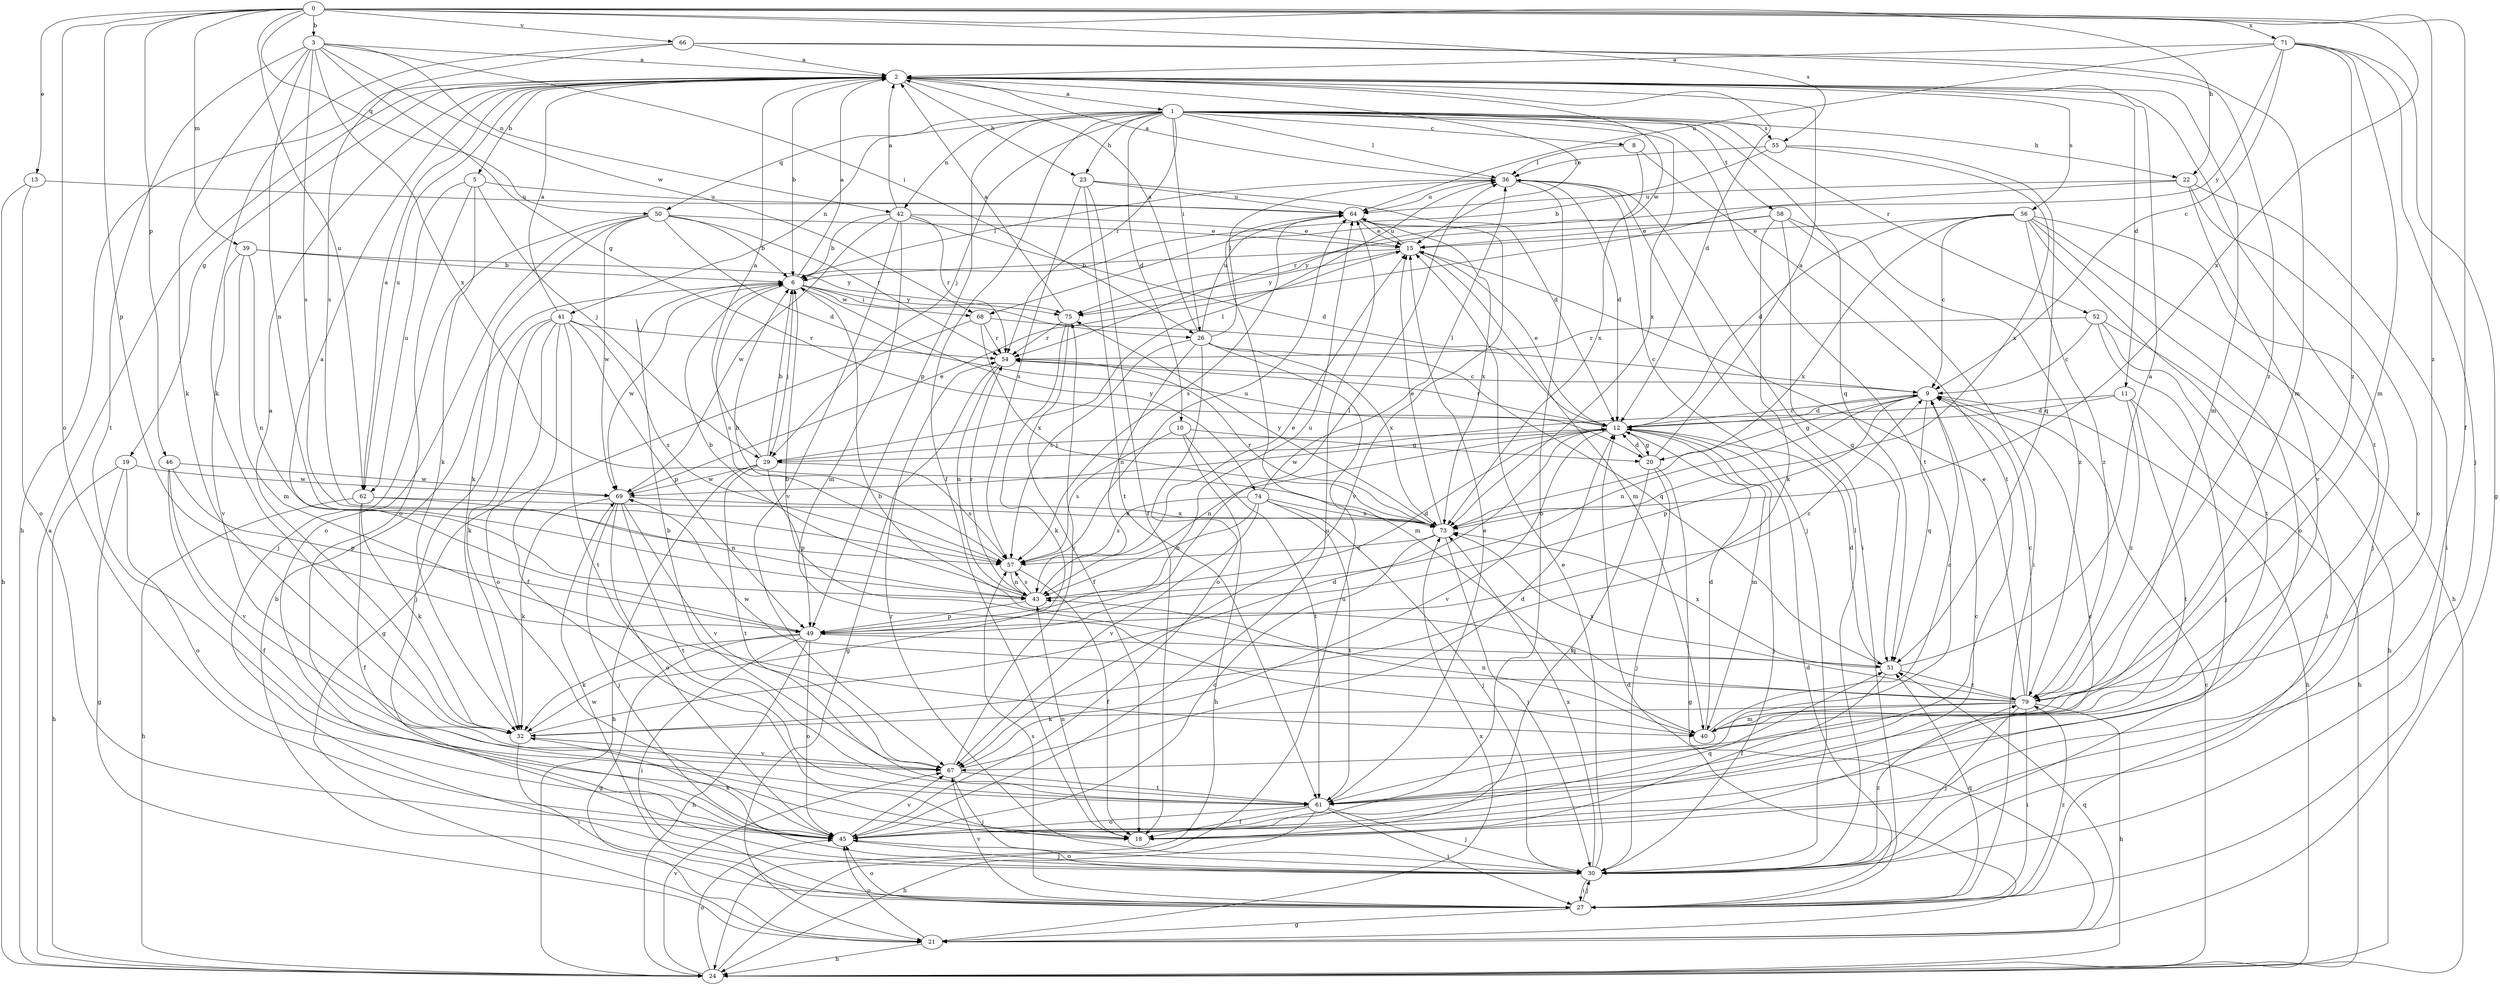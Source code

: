 strict digraph  {
0;
1;
2;
3;
5;
6;
8;
9;
10;
11;
12;
13;
15;
18;
19;
20;
21;
22;
23;
24;
26;
27;
29;
30;
32;
36;
39;
40;
41;
42;
43;
45;
46;
49;
50;
51;
52;
54;
55;
56;
57;
58;
61;
62;
64;
66;
67;
68;
69;
71;
73;
74;
75;
79;
0 -> 3  [label=b];
0 -> 13  [label=e];
0 -> 18  [label=f];
0 -> 22  [label=h];
0 -> 39  [label=m];
0 -> 45  [label=o];
0 -> 46  [label=p];
0 -> 49  [label=p];
0 -> 50  [label=q];
0 -> 55  [label=s];
0 -> 62  [label=u];
0 -> 66  [label=v];
0 -> 71  [label=x];
0 -> 73  [label=x];
0 -> 79  [label=z];
1 -> 8  [label=c];
1 -> 10  [label=d];
1 -> 18  [label=f];
1 -> 22  [label=h];
1 -> 23  [label=h];
1 -> 26  [label=i];
1 -> 29  [label=j];
1 -> 36  [label=l];
1 -> 41  [label=n];
1 -> 42  [label=n];
1 -> 49  [label=p];
1 -> 50  [label=q];
1 -> 51  [label=q];
1 -> 52  [label=r];
1 -> 54  [label=r];
1 -> 55  [label=s];
1 -> 58  [label=t];
1 -> 61  [label=t];
1 -> 73  [label=x];
2 -> 1  [label=a];
2 -> 5  [label=b];
2 -> 6  [label=b];
2 -> 11  [label=d];
2 -> 12  [label=d];
2 -> 15  [label=e];
2 -> 19  [label=g];
2 -> 23  [label=h];
2 -> 24  [label=h];
2 -> 40  [label=m];
2 -> 56  [label=s];
2 -> 61  [label=t];
2 -> 62  [label=u];
2 -> 68  [label=w];
3 -> 2  [label=a];
3 -> 20  [label=g];
3 -> 26  [label=i];
3 -> 32  [label=k];
3 -> 42  [label=n];
3 -> 43  [label=n];
3 -> 57  [label=s];
3 -> 61  [label=t];
3 -> 68  [label=w];
3 -> 73  [label=x];
5 -> 29  [label=j];
5 -> 32  [label=k];
5 -> 45  [label=o];
5 -> 62  [label=u];
5 -> 64  [label=u];
6 -> 2  [label=a];
6 -> 26  [label=i];
6 -> 29  [label=j];
6 -> 36  [label=l];
6 -> 57  [label=s];
6 -> 68  [label=w];
6 -> 69  [label=w];
6 -> 74  [label=y];
6 -> 75  [label=y];
8 -> 36  [label=l];
8 -> 61  [label=t];
8 -> 73  [label=x];
9 -> 12  [label=d];
9 -> 20  [label=g];
9 -> 24  [label=h];
9 -> 43  [label=n];
9 -> 49  [label=p];
9 -> 51  [label=q];
10 -> 20  [label=g];
10 -> 24  [label=h];
10 -> 57  [label=s];
10 -> 61  [label=t];
11 -> 12  [label=d];
11 -> 24  [label=h];
11 -> 29  [label=j];
11 -> 61  [label=t];
11 -> 79  [label=z];
12 -> 9  [label=c];
12 -> 15  [label=e];
12 -> 20  [label=g];
12 -> 29  [label=j];
12 -> 30  [label=j];
12 -> 40  [label=m];
12 -> 43  [label=n];
12 -> 54  [label=r];
12 -> 67  [label=v];
12 -> 69  [label=w];
13 -> 24  [label=h];
13 -> 45  [label=o];
13 -> 64  [label=u];
15 -> 6  [label=b];
15 -> 40  [label=m];
15 -> 64  [label=u];
15 -> 75  [label=y];
18 -> 9  [label=c];
18 -> 43  [label=n];
19 -> 21  [label=g];
19 -> 24  [label=h];
19 -> 45  [label=o];
19 -> 69  [label=w];
20 -> 2  [label=a];
20 -> 12  [label=d];
20 -> 18  [label=f];
20 -> 21  [label=g];
20 -> 30  [label=j];
21 -> 12  [label=d];
21 -> 24  [label=h];
21 -> 45  [label=o];
21 -> 51  [label=q];
21 -> 73  [label=x];
22 -> 27  [label=i];
22 -> 45  [label=o];
22 -> 54  [label=r];
22 -> 64  [label=u];
22 -> 67  [label=v];
23 -> 12  [label=d];
23 -> 18  [label=f];
23 -> 57  [label=s];
23 -> 61  [label=t];
23 -> 64  [label=u];
24 -> 2  [label=a];
24 -> 9  [label=c];
24 -> 45  [label=o];
24 -> 64  [label=u];
24 -> 67  [label=v];
26 -> 2  [label=a];
26 -> 36  [label=l];
26 -> 40  [label=m];
26 -> 43  [label=n];
26 -> 45  [label=o];
26 -> 51  [label=q];
26 -> 57  [label=s];
26 -> 64  [label=u];
26 -> 73  [label=x];
27 -> 6  [label=b];
27 -> 12  [label=d];
27 -> 21  [label=g];
27 -> 30  [label=j];
27 -> 45  [label=o];
27 -> 51  [label=q];
27 -> 57  [label=s];
27 -> 67  [label=v];
27 -> 69  [label=w];
27 -> 79  [label=z];
29 -> 2  [label=a];
29 -> 6  [label=b];
29 -> 24  [label=h];
29 -> 36  [label=l];
29 -> 49  [label=p];
29 -> 57  [label=s];
29 -> 61  [label=t];
29 -> 69  [label=w];
30 -> 15  [label=e];
30 -> 27  [label=i];
30 -> 36  [label=l];
30 -> 45  [label=o];
30 -> 54  [label=r];
30 -> 73  [label=x];
30 -> 79  [label=z];
32 -> 2  [label=a];
32 -> 12  [label=d];
32 -> 27  [label=i];
32 -> 67  [label=v];
36 -> 2  [label=a];
36 -> 12  [label=d];
36 -> 27  [label=i];
36 -> 30  [label=j];
36 -> 45  [label=o];
36 -> 64  [label=u];
39 -> 6  [label=b];
39 -> 40  [label=m];
39 -> 43  [label=n];
39 -> 67  [label=v];
39 -> 75  [label=y];
40 -> 9  [label=c];
40 -> 12  [label=d];
40 -> 43  [label=n];
41 -> 2  [label=a];
41 -> 18  [label=f];
41 -> 30  [label=j];
41 -> 32  [label=k];
41 -> 45  [label=o];
41 -> 49  [label=p];
41 -> 54  [label=r];
41 -> 57  [label=s];
41 -> 61  [label=t];
42 -> 2  [label=a];
42 -> 6  [label=b];
42 -> 12  [label=d];
42 -> 15  [label=e];
42 -> 40  [label=m];
42 -> 54  [label=r];
42 -> 67  [label=v];
42 -> 69  [label=w];
43 -> 6  [label=b];
43 -> 12  [label=d];
43 -> 15  [label=e];
43 -> 49  [label=p];
43 -> 54  [label=r];
43 -> 57  [label=s];
45 -> 9  [label=c];
45 -> 30  [label=j];
45 -> 32  [label=k];
45 -> 51  [label=q];
45 -> 64  [label=u];
45 -> 67  [label=v];
46 -> 18  [label=f];
46 -> 49  [label=p];
46 -> 67  [label=v];
46 -> 69  [label=w];
49 -> 2  [label=a];
49 -> 9  [label=c];
49 -> 21  [label=g];
49 -> 24  [label=h];
49 -> 27  [label=i];
49 -> 32  [label=k];
49 -> 36  [label=l];
49 -> 45  [label=o];
49 -> 51  [label=q];
49 -> 64  [label=u];
50 -> 6  [label=b];
50 -> 12  [label=d];
50 -> 15  [label=e];
50 -> 30  [label=j];
50 -> 32  [label=k];
50 -> 45  [label=o];
50 -> 54  [label=r];
50 -> 69  [label=w];
51 -> 2  [label=a];
51 -> 6  [label=b];
51 -> 12  [label=d];
51 -> 18  [label=f];
51 -> 73  [label=x];
51 -> 79  [label=z];
52 -> 9  [label=c];
52 -> 24  [label=h];
52 -> 27  [label=i];
52 -> 30  [label=j];
52 -> 54  [label=r];
54 -> 9  [label=c];
54 -> 21  [label=g];
54 -> 43  [label=n];
55 -> 6  [label=b];
55 -> 36  [label=l];
55 -> 51  [label=q];
55 -> 73  [label=x];
56 -> 9  [label=c];
56 -> 12  [label=d];
56 -> 15  [label=e];
56 -> 24  [label=h];
56 -> 30  [label=j];
56 -> 45  [label=o];
56 -> 61  [label=t];
56 -> 73  [label=x];
56 -> 79  [label=z];
57 -> 6  [label=b];
57 -> 18  [label=f];
57 -> 43  [label=n];
57 -> 64  [label=u];
58 -> 15  [label=e];
58 -> 27  [label=i];
58 -> 32  [label=k];
58 -> 51  [label=q];
58 -> 75  [label=y];
58 -> 79  [label=z];
61 -> 15  [label=e];
61 -> 18  [label=f];
61 -> 24  [label=h];
61 -> 27  [label=i];
61 -> 30  [label=j];
61 -> 45  [label=o];
62 -> 2  [label=a];
62 -> 18  [label=f];
62 -> 24  [label=h];
62 -> 32  [label=k];
62 -> 43  [label=n];
62 -> 73  [label=x];
64 -> 15  [label=e];
64 -> 57  [label=s];
64 -> 67  [label=v];
64 -> 73  [label=x];
66 -> 2  [label=a];
66 -> 32  [label=k];
66 -> 40  [label=m];
66 -> 57  [label=s];
66 -> 79  [label=z];
67 -> 6  [label=b];
67 -> 12  [label=d];
67 -> 30  [label=j];
67 -> 61  [label=t];
67 -> 75  [label=y];
68 -> 9  [label=c];
68 -> 21  [label=g];
68 -> 54  [label=r];
68 -> 73  [label=x];
69 -> 15  [label=e];
69 -> 30  [label=j];
69 -> 32  [label=k];
69 -> 45  [label=o];
69 -> 61  [label=t];
69 -> 67  [label=v];
69 -> 73  [label=x];
71 -> 2  [label=a];
71 -> 9  [label=c];
71 -> 21  [label=g];
71 -> 30  [label=j];
71 -> 40  [label=m];
71 -> 64  [label=u];
71 -> 75  [label=y];
71 -> 79  [label=z];
73 -> 15  [label=e];
73 -> 30  [label=j];
73 -> 45  [label=o];
73 -> 54  [label=r];
73 -> 57  [label=s];
73 -> 75  [label=y];
74 -> 30  [label=j];
74 -> 36  [label=l];
74 -> 43  [label=n];
74 -> 57  [label=s];
74 -> 61  [label=t];
74 -> 67  [label=v];
74 -> 73  [label=x];
75 -> 2  [label=a];
75 -> 18  [label=f];
75 -> 32  [label=k];
75 -> 54  [label=r];
79 -> 6  [label=b];
79 -> 9  [label=c];
79 -> 15  [label=e];
79 -> 24  [label=h];
79 -> 27  [label=i];
79 -> 30  [label=j];
79 -> 32  [label=k];
79 -> 40  [label=m];
79 -> 69  [label=w];
79 -> 73  [label=x];
}
